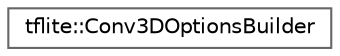 digraph "Graphical Class Hierarchy"
{
 // LATEX_PDF_SIZE
  bgcolor="transparent";
  edge [fontname=Helvetica,fontsize=10,labelfontname=Helvetica,labelfontsize=10];
  node [fontname=Helvetica,fontsize=10,shape=box,height=0.2,width=0.4];
  rankdir="LR";
  Node0 [id="Node000000",label="tflite::Conv3DOptionsBuilder",height=0.2,width=0.4,color="grey40", fillcolor="white", style="filled",URL="$structtflite_1_1_conv3_d_options_builder.html",tooltip=" "];
}
